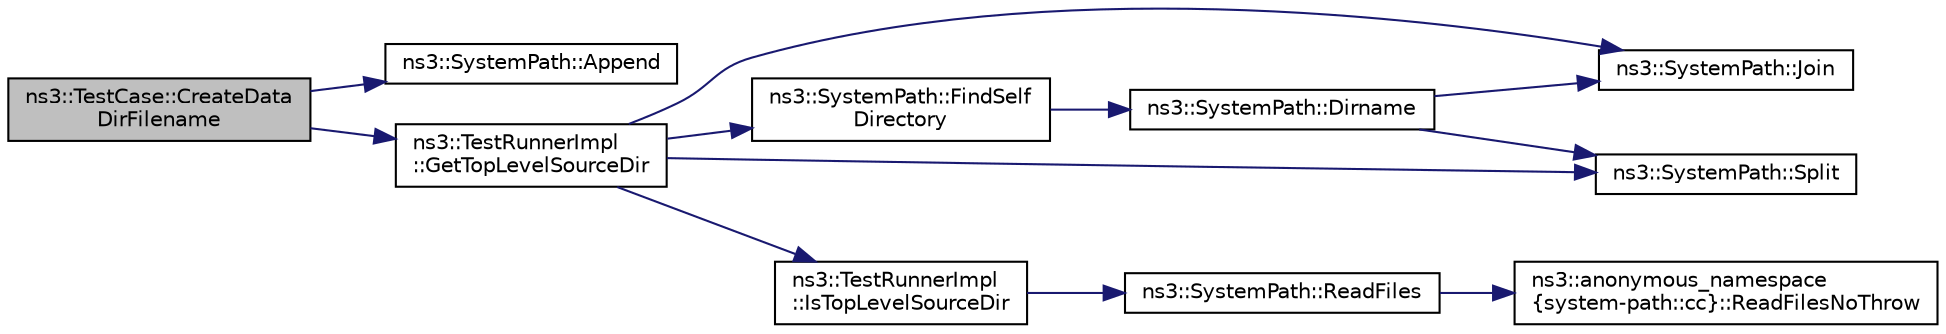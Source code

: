 digraph "ns3::TestCase::CreateDataDirFilename"
{
 // LATEX_PDF_SIZE
  edge [fontname="Helvetica",fontsize="10",labelfontname="Helvetica",labelfontsize="10"];
  node [fontname="Helvetica",fontsize="10",shape=record];
  rankdir="LR";
  Node1 [label="ns3::TestCase::CreateData\lDirFilename",height=0.2,width=0.4,color="black", fillcolor="grey75", style="filled", fontcolor="black",tooltip="Construct the full path to a file in the data directory."];
  Node1 -> Node2 [color="midnightblue",fontsize="10",style="solid",fontname="Helvetica"];
  Node2 [label="ns3::SystemPath::Append",height=0.2,width=0.4,color="black", fillcolor="white", style="filled",URL="$group__systempath.html#gaaa5a530cee42c8eda7e4f4523ef7e1cd",tooltip="Join two file system path elements."];
  Node1 -> Node3 [color="midnightblue",fontsize="10",style="solid",fontname="Helvetica"];
  Node3 [label="ns3::TestRunnerImpl\l::GetTopLevelSourceDir",height=0.2,width=0.4,color="black", fillcolor="white", style="filled",URL="$classns3_1_1_test_runner_impl.html#affd7b916d0dba744d84a346bab9bbb80",tooltip="Get the path to the root of the source tree."];
  Node3 -> Node4 [color="midnightblue",fontsize="10",style="solid",fontname="Helvetica"];
  Node4 [label="ns3::SystemPath::FindSelf\lDirectory",height=0.2,width=0.4,color="black", fillcolor="white", style="filled",URL="$group__systempath.html#gad52e6f153465b40487da3a2a9ee5f5d6",tooltip="Get the file system path to the current executable."];
  Node4 -> Node5 [color="midnightblue",fontsize="10",style="solid",fontname="Helvetica"];
  Node5 [label="ns3::SystemPath::Dirname",height=0.2,width=0.4,color="black", fillcolor="white", style="filled",URL="$group__systempath.html#ga657599fb7660fc6ebe4b6aaea0021176",tooltip="Get the directory path for a file."];
  Node5 -> Node6 [color="midnightblue",fontsize="10",style="solid",fontname="Helvetica"];
  Node6 [label="ns3::SystemPath::Join",height=0.2,width=0.4,color="black", fillcolor="white", style="filled",URL="$group__systempath.html#gab3212957e6b4f873ece3c6b8ed746d72",tooltip="Join a list of file system path directories into a single file system path."];
  Node5 -> Node7 [color="midnightblue",fontsize="10",style="solid",fontname="Helvetica"];
  Node7 [label="ns3::SystemPath::Split",height=0.2,width=0.4,color="black", fillcolor="white", style="filled",URL="$group__systempath.html#ga523072e05da63b63113d1bea840edf1a",tooltip="Split a file system path into directories according to the local path separator."];
  Node3 -> Node8 [color="midnightblue",fontsize="10",style="solid",fontname="Helvetica"];
  Node8 [label="ns3::TestRunnerImpl\l::IsTopLevelSourceDir",height=0.2,width=0.4,color="black", fillcolor="white", style="filled",URL="$classns3_1_1_test_runner_impl.html#a41944636be7045a59481649913fbf829",tooltip="Check if this is the root of the source tree."];
  Node8 -> Node9 [color="midnightblue",fontsize="10",style="solid",fontname="Helvetica"];
  Node9 [label="ns3::SystemPath::ReadFiles",height=0.2,width=0.4,color="black", fillcolor="white", style="filled",URL="$group__systempath.html#ga152a348bccf02d8373607b0239587b87",tooltip="Get the list of files located in a file system directory."];
  Node9 -> Node10 [color="midnightblue",fontsize="10",style="solid",fontname="Helvetica"];
  Node10 [label="ns3::anonymous_namespace\l\{system-path::cc\}::ReadFilesNoThrow",height=0.2,width=0.4,color="black", fillcolor="white", style="filled",URL="$group__systempath.html#ga4044d0be558d00db7f891f658ad2cfcf",tooltip="Get the list of files located in a file system directory with error."];
  Node3 -> Node6 [color="midnightblue",fontsize="10",style="solid",fontname="Helvetica"];
  Node3 -> Node7 [color="midnightblue",fontsize="10",style="solid",fontname="Helvetica"];
}
